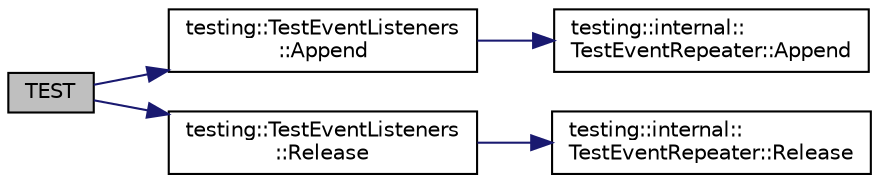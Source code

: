digraph "TEST"
{
 // INTERACTIVE_SVG=YES
 // LATEX_PDF_SIZE
  bgcolor="transparent";
  edge [fontname="Helvetica",fontsize="10",labelfontname="Helvetica",labelfontsize="10"];
  node [fontname="Helvetica",fontsize="10",shape=record];
  rankdir="LR";
  Node1 [label="TEST",height=0.2,width=0.4,color="black", fillcolor="grey75", style="filled", fontcolor="black",tooltip=" "];
  Node1 -> Node2 [color="midnightblue",fontsize="10",style="solid",fontname="Helvetica"];
  Node2 [label="testing::TestEventListeners\l::Append",height=0.2,width=0.4,color="black",URL="$df/dab/classtesting_1_1_test_event_listeners.html#ad98bf37c3296d62b69659734cb6c7cf8",tooltip=" "];
  Node2 -> Node3 [color="midnightblue",fontsize="10",style="solid",fontname="Helvetica"];
  Node3 [label="testing::internal::\lTestEventRepeater::Append",height=0.2,width=0.4,color="black",URL="$d2/d7d/classtesting_1_1internal_1_1_test_event_repeater.html#ad98bf37c3296d62b69659734cb6c7cf8",tooltip=" "];
  Node1 -> Node4 [color="midnightblue",fontsize="10",style="solid",fontname="Helvetica"];
  Node4 [label="testing::TestEventListeners\l::Release",height=0.2,width=0.4,color="black",URL="$df/dab/classtesting_1_1_test_event_listeners.html#aac8fdc5e2ed8269a0c227dd554b00d27",tooltip=" "];
  Node4 -> Node5 [color="midnightblue",fontsize="10",style="solid",fontname="Helvetica"];
  Node5 [label="testing::internal::\lTestEventRepeater::Release",height=0.2,width=0.4,color="black",URL="$d2/d7d/classtesting_1_1internal_1_1_test_event_repeater.html#aac8fdc5e2ed8269a0c227dd554b00d27",tooltip=" "];
}
